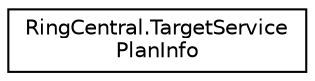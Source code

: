 digraph "Graphical Class Hierarchy"
{
 // LATEX_PDF_SIZE
  edge [fontname="Helvetica",fontsize="10",labelfontname="Helvetica",labelfontsize="10"];
  node [fontname="Helvetica",fontsize="10",shape=record];
  rankdir="LR";
  Node0 [label="RingCentral.TargetService\lPlanInfo",height=0.2,width=0.4,color="black", fillcolor="white", style="filled",URL="$classRingCentral_1_1TargetServicePlanInfo.html",tooltip="Information on account target service plan"];
}
